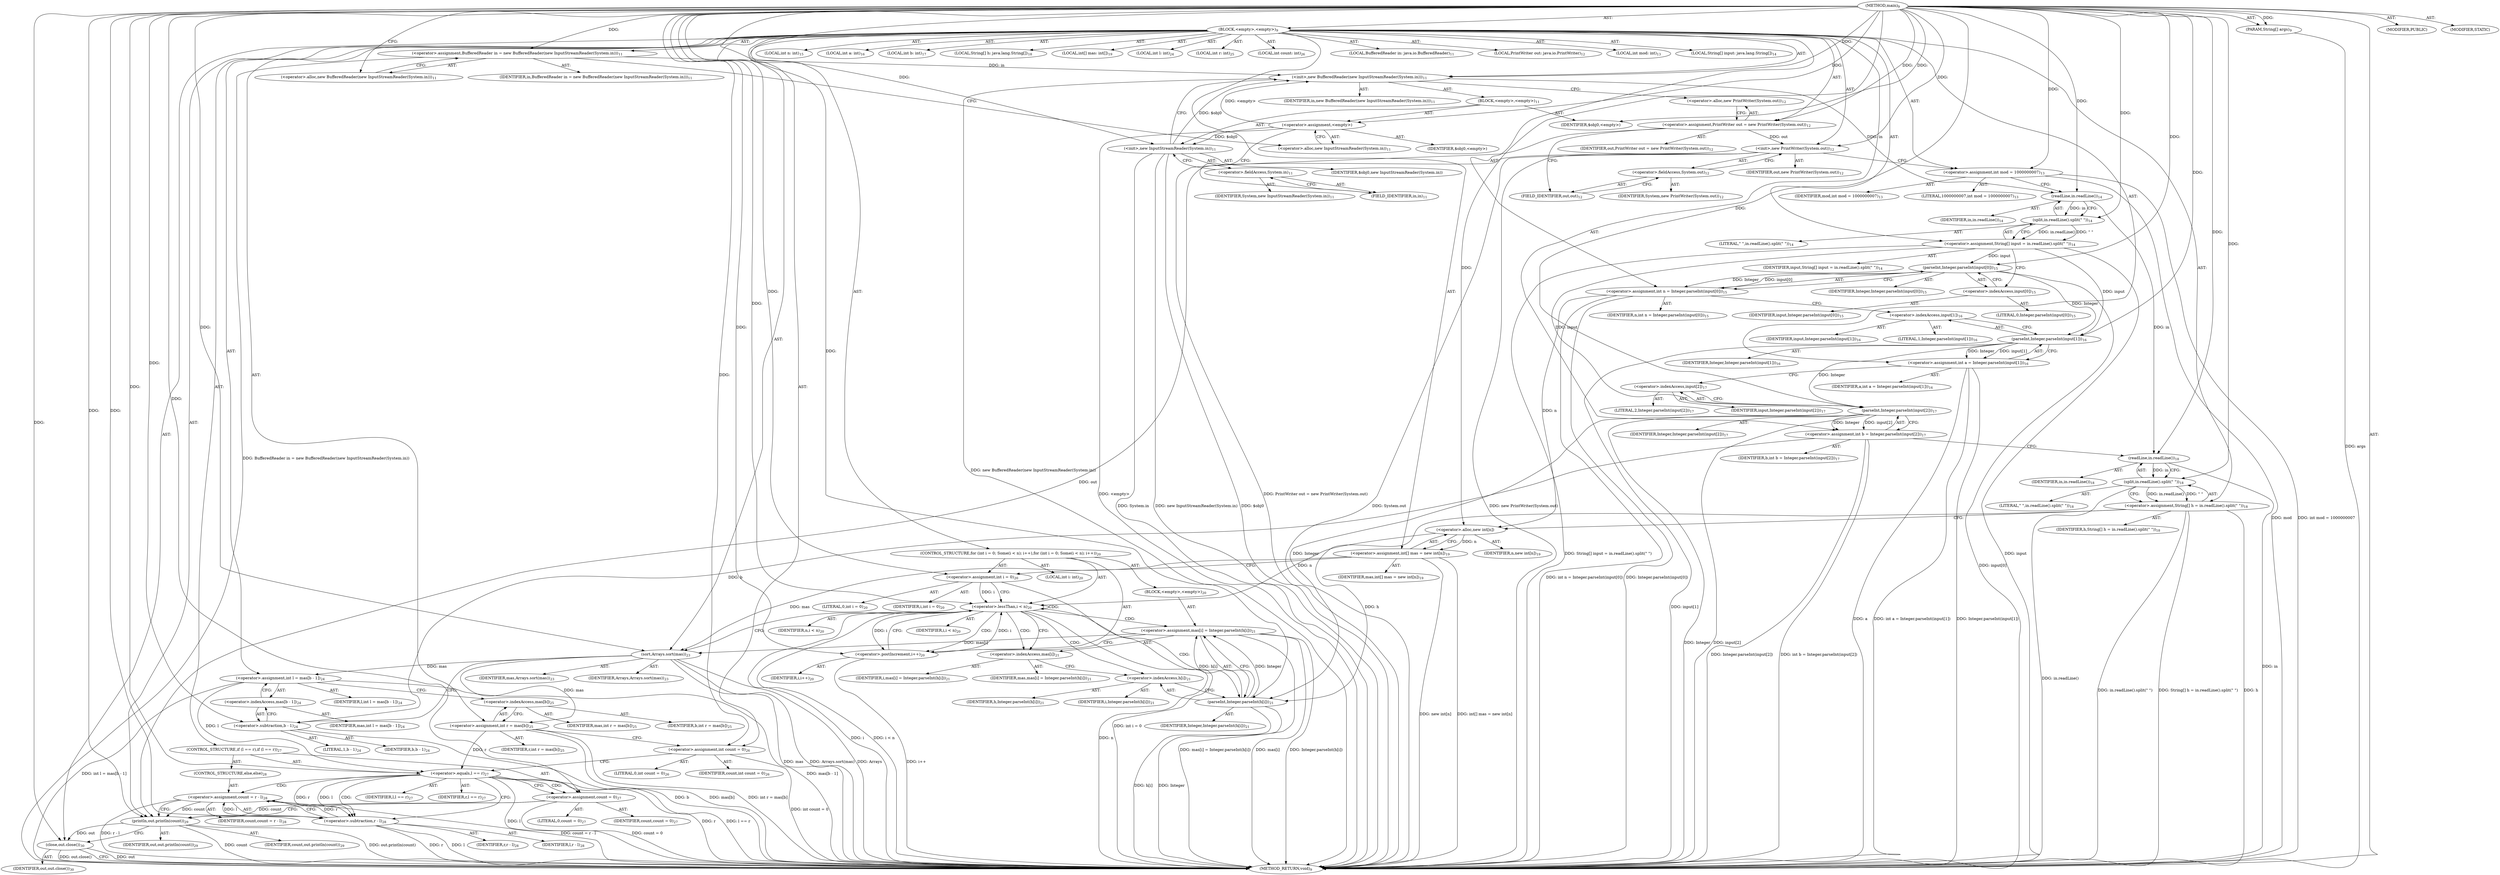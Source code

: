 digraph "main" {  
"21" [label = <(METHOD,main)<SUB>9</SUB>> ]
"22" [label = <(PARAM,String[] args)<SUB>9</SUB>> ]
"23" [label = <(BLOCK,&lt;empty&gt;,&lt;empty&gt;)<SUB>9</SUB>> ]
"4" [label = <(LOCAL,BufferedReader in: java.io.BufferedReader)<SUB>11</SUB>> ]
"24" [label = <(&lt;operator&gt;.assignment,BufferedReader in = new BufferedReader(new InputStreamReader(System.in)))<SUB>11</SUB>> ]
"25" [label = <(IDENTIFIER,in,BufferedReader in = new BufferedReader(new InputStreamReader(System.in)))<SUB>11</SUB>> ]
"26" [label = <(&lt;operator&gt;.alloc,new BufferedReader(new InputStreamReader(System.in)))<SUB>11</SUB>> ]
"27" [label = <(&lt;init&gt;,new BufferedReader(new InputStreamReader(System.in)))<SUB>11</SUB>> ]
"3" [label = <(IDENTIFIER,in,new BufferedReader(new InputStreamReader(System.in)))<SUB>11</SUB>> ]
"28" [label = <(BLOCK,&lt;empty&gt;,&lt;empty&gt;)<SUB>11</SUB>> ]
"29" [label = <(&lt;operator&gt;.assignment,&lt;empty&gt;)> ]
"30" [label = <(IDENTIFIER,$obj0,&lt;empty&gt;)> ]
"31" [label = <(&lt;operator&gt;.alloc,new InputStreamReader(System.in))<SUB>11</SUB>> ]
"32" [label = <(&lt;init&gt;,new InputStreamReader(System.in))<SUB>11</SUB>> ]
"33" [label = <(IDENTIFIER,$obj0,new InputStreamReader(System.in))> ]
"34" [label = <(&lt;operator&gt;.fieldAccess,System.in)<SUB>11</SUB>> ]
"35" [label = <(IDENTIFIER,System,new InputStreamReader(System.in))<SUB>11</SUB>> ]
"36" [label = <(FIELD_IDENTIFIER,in,in)<SUB>11</SUB>> ]
"37" [label = <(IDENTIFIER,$obj0,&lt;empty&gt;)> ]
"6" [label = <(LOCAL,PrintWriter out: java.io.PrintWriter)<SUB>12</SUB>> ]
"38" [label = <(&lt;operator&gt;.assignment,PrintWriter out = new PrintWriter(System.out))<SUB>12</SUB>> ]
"39" [label = <(IDENTIFIER,out,PrintWriter out = new PrintWriter(System.out))<SUB>12</SUB>> ]
"40" [label = <(&lt;operator&gt;.alloc,new PrintWriter(System.out))<SUB>12</SUB>> ]
"41" [label = <(&lt;init&gt;,new PrintWriter(System.out))<SUB>12</SUB>> ]
"5" [label = <(IDENTIFIER,out,new PrintWriter(System.out))<SUB>12</SUB>> ]
"42" [label = <(&lt;operator&gt;.fieldAccess,System.out)<SUB>12</SUB>> ]
"43" [label = <(IDENTIFIER,System,new PrintWriter(System.out))<SUB>12</SUB>> ]
"44" [label = <(FIELD_IDENTIFIER,out,out)<SUB>12</SUB>> ]
"45" [label = <(LOCAL,int mod: int)<SUB>13</SUB>> ]
"46" [label = <(&lt;operator&gt;.assignment,int mod = 1000000007)<SUB>13</SUB>> ]
"47" [label = <(IDENTIFIER,mod,int mod = 1000000007)<SUB>13</SUB>> ]
"48" [label = <(LITERAL,1000000007,int mod = 1000000007)<SUB>13</SUB>> ]
"49" [label = <(LOCAL,String[] input: java.lang.String[])<SUB>14</SUB>> ]
"50" [label = <(&lt;operator&gt;.assignment,String[] input = in.readLine().split(&quot; &quot;))<SUB>14</SUB>> ]
"51" [label = <(IDENTIFIER,input,String[] input = in.readLine().split(&quot; &quot;))<SUB>14</SUB>> ]
"52" [label = <(split,in.readLine().split(&quot; &quot;))<SUB>14</SUB>> ]
"53" [label = <(readLine,in.readLine())<SUB>14</SUB>> ]
"54" [label = <(IDENTIFIER,in,in.readLine())<SUB>14</SUB>> ]
"55" [label = <(LITERAL,&quot; &quot;,in.readLine().split(&quot; &quot;))<SUB>14</SUB>> ]
"56" [label = <(LOCAL,int n: int)<SUB>15</SUB>> ]
"57" [label = <(&lt;operator&gt;.assignment,int n = Integer.parseInt(input[0]))<SUB>15</SUB>> ]
"58" [label = <(IDENTIFIER,n,int n = Integer.parseInt(input[0]))<SUB>15</SUB>> ]
"59" [label = <(parseInt,Integer.parseInt(input[0]))<SUB>15</SUB>> ]
"60" [label = <(IDENTIFIER,Integer,Integer.parseInt(input[0]))<SUB>15</SUB>> ]
"61" [label = <(&lt;operator&gt;.indexAccess,input[0])<SUB>15</SUB>> ]
"62" [label = <(IDENTIFIER,input,Integer.parseInt(input[0]))<SUB>15</SUB>> ]
"63" [label = <(LITERAL,0,Integer.parseInt(input[0]))<SUB>15</SUB>> ]
"64" [label = <(LOCAL,int a: int)<SUB>16</SUB>> ]
"65" [label = <(&lt;operator&gt;.assignment,int a = Integer.parseInt(input[1]))<SUB>16</SUB>> ]
"66" [label = <(IDENTIFIER,a,int a = Integer.parseInt(input[1]))<SUB>16</SUB>> ]
"67" [label = <(parseInt,Integer.parseInt(input[1]))<SUB>16</SUB>> ]
"68" [label = <(IDENTIFIER,Integer,Integer.parseInt(input[1]))<SUB>16</SUB>> ]
"69" [label = <(&lt;operator&gt;.indexAccess,input[1])<SUB>16</SUB>> ]
"70" [label = <(IDENTIFIER,input,Integer.parseInt(input[1]))<SUB>16</SUB>> ]
"71" [label = <(LITERAL,1,Integer.parseInt(input[1]))<SUB>16</SUB>> ]
"72" [label = <(LOCAL,int b: int)<SUB>17</SUB>> ]
"73" [label = <(&lt;operator&gt;.assignment,int b = Integer.parseInt(input[2]))<SUB>17</SUB>> ]
"74" [label = <(IDENTIFIER,b,int b = Integer.parseInt(input[2]))<SUB>17</SUB>> ]
"75" [label = <(parseInt,Integer.parseInt(input[2]))<SUB>17</SUB>> ]
"76" [label = <(IDENTIFIER,Integer,Integer.parseInt(input[2]))<SUB>17</SUB>> ]
"77" [label = <(&lt;operator&gt;.indexAccess,input[2])<SUB>17</SUB>> ]
"78" [label = <(IDENTIFIER,input,Integer.parseInt(input[2]))<SUB>17</SUB>> ]
"79" [label = <(LITERAL,2,Integer.parseInt(input[2]))<SUB>17</SUB>> ]
"80" [label = <(LOCAL,String[] h: java.lang.String[])<SUB>18</SUB>> ]
"81" [label = <(&lt;operator&gt;.assignment,String[] h = in.readLine().split(&quot; &quot;))<SUB>18</SUB>> ]
"82" [label = <(IDENTIFIER,h,String[] h = in.readLine().split(&quot; &quot;))<SUB>18</SUB>> ]
"83" [label = <(split,in.readLine().split(&quot; &quot;))<SUB>18</SUB>> ]
"84" [label = <(readLine,in.readLine())<SUB>18</SUB>> ]
"85" [label = <(IDENTIFIER,in,in.readLine())<SUB>18</SUB>> ]
"86" [label = <(LITERAL,&quot; &quot;,in.readLine().split(&quot; &quot;))<SUB>18</SUB>> ]
"87" [label = <(LOCAL,int[] mas: int[])<SUB>19</SUB>> ]
"88" [label = <(&lt;operator&gt;.assignment,int[] mas = new int[n])<SUB>19</SUB>> ]
"89" [label = <(IDENTIFIER,mas,int[] mas = new int[n])<SUB>19</SUB>> ]
"90" [label = <(&lt;operator&gt;.alloc,new int[n])> ]
"91" [label = <(IDENTIFIER,n,new int[n])<SUB>19</SUB>> ]
"92" [label = <(CONTROL_STRUCTURE,for (int i = 0; Some(i &lt; n); i++),for (int i = 0; Some(i &lt; n); i++))<SUB>20</SUB>> ]
"93" [label = <(LOCAL,int i: int)<SUB>20</SUB>> ]
"94" [label = <(&lt;operator&gt;.assignment,int i = 0)<SUB>20</SUB>> ]
"95" [label = <(IDENTIFIER,i,int i = 0)<SUB>20</SUB>> ]
"96" [label = <(LITERAL,0,int i = 0)<SUB>20</SUB>> ]
"97" [label = <(&lt;operator&gt;.lessThan,i &lt; n)<SUB>20</SUB>> ]
"98" [label = <(IDENTIFIER,i,i &lt; n)<SUB>20</SUB>> ]
"99" [label = <(IDENTIFIER,n,i &lt; n)<SUB>20</SUB>> ]
"100" [label = <(&lt;operator&gt;.postIncrement,i++)<SUB>20</SUB>> ]
"101" [label = <(IDENTIFIER,i,i++)<SUB>20</SUB>> ]
"102" [label = <(BLOCK,&lt;empty&gt;,&lt;empty&gt;)<SUB>20</SUB>> ]
"103" [label = <(&lt;operator&gt;.assignment,mas[i] = Integer.parseInt(h[i]))<SUB>21</SUB>> ]
"104" [label = <(&lt;operator&gt;.indexAccess,mas[i])<SUB>21</SUB>> ]
"105" [label = <(IDENTIFIER,mas,mas[i] = Integer.parseInt(h[i]))<SUB>21</SUB>> ]
"106" [label = <(IDENTIFIER,i,mas[i] = Integer.parseInt(h[i]))<SUB>21</SUB>> ]
"107" [label = <(parseInt,Integer.parseInt(h[i]))<SUB>21</SUB>> ]
"108" [label = <(IDENTIFIER,Integer,Integer.parseInt(h[i]))<SUB>21</SUB>> ]
"109" [label = <(&lt;operator&gt;.indexAccess,h[i])<SUB>21</SUB>> ]
"110" [label = <(IDENTIFIER,h,Integer.parseInt(h[i]))<SUB>21</SUB>> ]
"111" [label = <(IDENTIFIER,i,Integer.parseInt(h[i]))<SUB>21</SUB>> ]
"112" [label = <(sort,Arrays.sort(mas))<SUB>23</SUB>> ]
"113" [label = <(IDENTIFIER,Arrays,Arrays.sort(mas))<SUB>23</SUB>> ]
"114" [label = <(IDENTIFIER,mas,Arrays.sort(mas))<SUB>23</SUB>> ]
"115" [label = <(LOCAL,int l: int)<SUB>24</SUB>> ]
"116" [label = <(&lt;operator&gt;.assignment,int l = mas[b - 1])<SUB>24</SUB>> ]
"117" [label = <(IDENTIFIER,l,int l = mas[b - 1])<SUB>24</SUB>> ]
"118" [label = <(&lt;operator&gt;.indexAccess,mas[b - 1])<SUB>24</SUB>> ]
"119" [label = <(IDENTIFIER,mas,int l = mas[b - 1])<SUB>24</SUB>> ]
"120" [label = <(&lt;operator&gt;.subtraction,b - 1)<SUB>24</SUB>> ]
"121" [label = <(IDENTIFIER,b,b - 1)<SUB>24</SUB>> ]
"122" [label = <(LITERAL,1,b - 1)<SUB>24</SUB>> ]
"123" [label = <(LOCAL,int r: int)<SUB>25</SUB>> ]
"124" [label = <(&lt;operator&gt;.assignment,int r = mas[b])<SUB>25</SUB>> ]
"125" [label = <(IDENTIFIER,r,int r = mas[b])<SUB>25</SUB>> ]
"126" [label = <(&lt;operator&gt;.indexAccess,mas[b])<SUB>25</SUB>> ]
"127" [label = <(IDENTIFIER,mas,int r = mas[b])<SUB>25</SUB>> ]
"128" [label = <(IDENTIFIER,b,int r = mas[b])<SUB>25</SUB>> ]
"129" [label = <(LOCAL,int count: int)<SUB>26</SUB>> ]
"130" [label = <(&lt;operator&gt;.assignment,int count = 0)<SUB>26</SUB>> ]
"131" [label = <(IDENTIFIER,count,int count = 0)<SUB>26</SUB>> ]
"132" [label = <(LITERAL,0,int count = 0)<SUB>26</SUB>> ]
"133" [label = <(CONTROL_STRUCTURE,if (l == r),if (l == r))<SUB>27</SUB>> ]
"134" [label = <(&lt;operator&gt;.equals,l == r)<SUB>27</SUB>> ]
"135" [label = <(IDENTIFIER,l,l == r)<SUB>27</SUB>> ]
"136" [label = <(IDENTIFIER,r,l == r)<SUB>27</SUB>> ]
"137" [label = <(&lt;operator&gt;.assignment,count = 0)<SUB>27</SUB>> ]
"138" [label = <(IDENTIFIER,count,count = 0)<SUB>27</SUB>> ]
"139" [label = <(LITERAL,0,count = 0)<SUB>27</SUB>> ]
"140" [label = <(CONTROL_STRUCTURE,else,else)<SUB>28</SUB>> ]
"141" [label = <(&lt;operator&gt;.assignment,count = r - l)<SUB>28</SUB>> ]
"142" [label = <(IDENTIFIER,count,count = r - l)<SUB>28</SUB>> ]
"143" [label = <(&lt;operator&gt;.subtraction,r - l)<SUB>28</SUB>> ]
"144" [label = <(IDENTIFIER,r,r - l)<SUB>28</SUB>> ]
"145" [label = <(IDENTIFIER,l,r - l)<SUB>28</SUB>> ]
"146" [label = <(println,out.println(count))<SUB>29</SUB>> ]
"147" [label = <(IDENTIFIER,out,out.println(count))<SUB>29</SUB>> ]
"148" [label = <(IDENTIFIER,count,out.println(count))<SUB>29</SUB>> ]
"149" [label = <(close,out.close())<SUB>30</SUB>> ]
"150" [label = <(IDENTIFIER,out,out.close())<SUB>30</SUB>> ]
"151" [label = <(MODIFIER,PUBLIC)> ]
"152" [label = <(MODIFIER,STATIC)> ]
"153" [label = <(METHOD_RETURN,void)<SUB>9</SUB>> ]
  "21" -> "22"  [ label = "AST: "] 
  "21" -> "23"  [ label = "AST: "] 
  "21" -> "151"  [ label = "AST: "] 
  "21" -> "152"  [ label = "AST: "] 
  "21" -> "153"  [ label = "AST: "] 
  "23" -> "4"  [ label = "AST: "] 
  "23" -> "24"  [ label = "AST: "] 
  "23" -> "27"  [ label = "AST: "] 
  "23" -> "6"  [ label = "AST: "] 
  "23" -> "38"  [ label = "AST: "] 
  "23" -> "41"  [ label = "AST: "] 
  "23" -> "45"  [ label = "AST: "] 
  "23" -> "46"  [ label = "AST: "] 
  "23" -> "49"  [ label = "AST: "] 
  "23" -> "50"  [ label = "AST: "] 
  "23" -> "56"  [ label = "AST: "] 
  "23" -> "57"  [ label = "AST: "] 
  "23" -> "64"  [ label = "AST: "] 
  "23" -> "65"  [ label = "AST: "] 
  "23" -> "72"  [ label = "AST: "] 
  "23" -> "73"  [ label = "AST: "] 
  "23" -> "80"  [ label = "AST: "] 
  "23" -> "81"  [ label = "AST: "] 
  "23" -> "87"  [ label = "AST: "] 
  "23" -> "88"  [ label = "AST: "] 
  "23" -> "92"  [ label = "AST: "] 
  "23" -> "112"  [ label = "AST: "] 
  "23" -> "115"  [ label = "AST: "] 
  "23" -> "116"  [ label = "AST: "] 
  "23" -> "123"  [ label = "AST: "] 
  "23" -> "124"  [ label = "AST: "] 
  "23" -> "129"  [ label = "AST: "] 
  "23" -> "130"  [ label = "AST: "] 
  "23" -> "133"  [ label = "AST: "] 
  "23" -> "146"  [ label = "AST: "] 
  "23" -> "149"  [ label = "AST: "] 
  "24" -> "25"  [ label = "AST: "] 
  "24" -> "26"  [ label = "AST: "] 
  "27" -> "3"  [ label = "AST: "] 
  "27" -> "28"  [ label = "AST: "] 
  "28" -> "29"  [ label = "AST: "] 
  "28" -> "32"  [ label = "AST: "] 
  "28" -> "37"  [ label = "AST: "] 
  "29" -> "30"  [ label = "AST: "] 
  "29" -> "31"  [ label = "AST: "] 
  "32" -> "33"  [ label = "AST: "] 
  "32" -> "34"  [ label = "AST: "] 
  "34" -> "35"  [ label = "AST: "] 
  "34" -> "36"  [ label = "AST: "] 
  "38" -> "39"  [ label = "AST: "] 
  "38" -> "40"  [ label = "AST: "] 
  "41" -> "5"  [ label = "AST: "] 
  "41" -> "42"  [ label = "AST: "] 
  "42" -> "43"  [ label = "AST: "] 
  "42" -> "44"  [ label = "AST: "] 
  "46" -> "47"  [ label = "AST: "] 
  "46" -> "48"  [ label = "AST: "] 
  "50" -> "51"  [ label = "AST: "] 
  "50" -> "52"  [ label = "AST: "] 
  "52" -> "53"  [ label = "AST: "] 
  "52" -> "55"  [ label = "AST: "] 
  "53" -> "54"  [ label = "AST: "] 
  "57" -> "58"  [ label = "AST: "] 
  "57" -> "59"  [ label = "AST: "] 
  "59" -> "60"  [ label = "AST: "] 
  "59" -> "61"  [ label = "AST: "] 
  "61" -> "62"  [ label = "AST: "] 
  "61" -> "63"  [ label = "AST: "] 
  "65" -> "66"  [ label = "AST: "] 
  "65" -> "67"  [ label = "AST: "] 
  "67" -> "68"  [ label = "AST: "] 
  "67" -> "69"  [ label = "AST: "] 
  "69" -> "70"  [ label = "AST: "] 
  "69" -> "71"  [ label = "AST: "] 
  "73" -> "74"  [ label = "AST: "] 
  "73" -> "75"  [ label = "AST: "] 
  "75" -> "76"  [ label = "AST: "] 
  "75" -> "77"  [ label = "AST: "] 
  "77" -> "78"  [ label = "AST: "] 
  "77" -> "79"  [ label = "AST: "] 
  "81" -> "82"  [ label = "AST: "] 
  "81" -> "83"  [ label = "AST: "] 
  "83" -> "84"  [ label = "AST: "] 
  "83" -> "86"  [ label = "AST: "] 
  "84" -> "85"  [ label = "AST: "] 
  "88" -> "89"  [ label = "AST: "] 
  "88" -> "90"  [ label = "AST: "] 
  "90" -> "91"  [ label = "AST: "] 
  "92" -> "93"  [ label = "AST: "] 
  "92" -> "94"  [ label = "AST: "] 
  "92" -> "97"  [ label = "AST: "] 
  "92" -> "100"  [ label = "AST: "] 
  "92" -> "102"  [ label = "AST: "] 
  "94" -> "95"  [ label = "AST: "] 
  "94" -> "96"  [ label = "AST: "] 
  "97" -> "98"  [ label = "AST: "] 
  "97" -> "99"  [ label = "AST: "] 
  "100" -> "101"  [ label = "AST: "] 
  "102" -> "103"  [ label = "AST: "] 
  "103" -> "104"  [ label = "AST: "] 
  "103" -> "107"  [ label = "AST: "] 
  "104" -> "105"  [ label = "AST: "] 
  "104" -> "106"  [ label = "AST: "] 
  "107" -> "108"  [ label = "AST: "] 
  "107" -> "109"  [ label = "AST: "] 
  "109" -> "110"  [ label = "AST: "] 
  "109" -> "111"  [ label = "AST: "] 
  "112" -> "113"  [ label = "AST: "] 
  "112" -> "114"  [ label = "AST: "] 
  "116" -> "117"  [ label = "AST: "] 
  "116" -> "118"  [ label = "AST: "] 
  "118" -> "119"  [ label = "AST: "] 
  "118" -> "120"  [ label = "AST: "] 
  "120" -> "121"  [ label = "AST: "] 
  "120" -> "122"  [ label = "AST: "] 
  "124" -> "125"  [ label = "AST: "] 
  "124" -> "126"  [ label = "AST: "] 
  "126" -> "127"  [ label = "AST: "] 
  "126" -> "128"  [ label = "AST: "] 
  "130" -> "131"  [ label = "AST: "] 
  "130" -> "132"  [ label = "AST: "] 
  "133" -> "134"  [ label = "AST: "] 
  "133" -> "137"  [ label = "AST: "] 
  "133" -> "140"  [ label = "AST: "] 
  "134" -> "135"  [ label = "AST: "] 
  "134" -> "136"  [ label = "AST: "] 
  "137" -> "138"  [ label = "AST: "] 
  "137" -> "139"  [ label = "AST: "] 
  "140" -> "141"  [ label = "AST: "] 
  "141" -> "142"  [ label = "AST: "] 
  "141" -> "143"  [ label = "AST: "] 
  "143" -> "144"  [ label = "AST: "] 
  "143" -> "145"  [ label = "AST: "] 
  "146" -> "147"  [ label = "AST: "] 
  "146" -> "148"  [ label = "AST: "] 
  "149" -> "150"  [ label = "AST: "] 
  "24" -> "31"  [ label = "CFG: "] 
  "27" -> "40"  [ label = "CFG: "] 
  "38" -> "44"  [ label = "CFG: "] 
  "41" -> "46"  [ label = "CFG: "] 
  "46" -> "53"  [ label = "CFG: "] 
  "50" -> "61"  [ label = "CFG: "] 
  "57" -> "69"  [ label = "CFG: "] 
  "65" -> "77"  [ label = "CFG: "] 
  "73" -> "84"  [ label = "CFG: "] 
  "81" -> "90"  [ label = "CFG: "] 
  "88" -> "94"  [ label = "CFG: "] 
  "112" -> "120"  [ label = "CFG: "] 
  "116" -> "126"  [ label = "CFG: "] 
  "124" -> "130"  [ label = "CFG: "] 
  "130" -> "134"  [ label = "CFG: "] 
  "146" -> "149"  [ label = "CFG: "] 
  "149" -> "153"  [ label = "CFG: "] 
  "26" -> "24"  [ label = "CFG: "] 
  "40" -> "38"  [ label = "CFG: "] 
  "42" -> "41"  [ label = "CFG: "] 
  "52" -> "50"  [ label = "CFG: "] 
  "59" -> "57"  [ label = "CFG: "] 
  "67" -> "65"  [ label = "CFG: "] 
  "75" -> "73"  [ label = "CFG: "] 
  "83" -> "81"  [ label = "CFG: "] 
  "90" -> "88"  [ label = "CFG: "] 
  "94" -> "97"  [ label = "CFG: "] 
  "97" -> "104"  [ label = "CFG: "] 
  "97" -> "112"  [ label = "CFG: "] 
  "100" -> "97"  [ label = "CFG: "] 
  "118" -> "116"  [ label = "CFG: "] 
  "126" -> "124"  [ label = "CFG: "] 
  "134" -> "137"  [ label = "CFG: "] 
  "134" -> "143"  [ label = "CFG: "] 
  "137" -> "146"  [ label = "CFG: "] 
  "29" -> "36"  [ label = "CFG: "] 
  "32" -> "27"  [ label = "CFG: "] 
  "44" -> "42"  [ label = "CFG: "] 
  "53" -> "52"  [ label = "CFG: "] 
  "61" -> "59"  [ label = "CFG: "] 
  "69" -> "67"  [ label = "CFG: "] 
  "77" -> "75"  [ label = "CFG: "] 
  "84" -> "83"  [ label = "CFG: "] 
  "103" -> "100"  [ label = "CFG: "] 
  "120" -> "118"  [ label = "CFG: "] 
  "141" -> "146"  [ label = "CFG: "] 
  "31" -> "29"  [ label = "CFG: "] 
  "34" -> "32"  [ label = "CFG: "] 
  "104" -> "109"  [ label = "CFG: "] 
  "107" -> "103"  [ label = "CFG: "] 
  "143" -> "141"  [ label = "CFG: "] 
  "36" -> "34"  [ label = "CFG: "] 
  "109" -> "107"  [ label = "CFG: "] 
  "21" -> "26"  [ label = "CFG: "] 
  "22" -> "153"  [ label = "DDG: args"] 
  "24" -> "153"  [ label = "DDG: BufferedReader in = new BufferedReader(new InputStreamReader(System.in))"] 
  "29" -> "153"  [ label = "DDG: &lt;empty&gt;"] 
  "32" -> "153"  [ label = "DDG: $obj0"] 
  "32" -> "153"  [ label = "DDG: System.in"] 
  "32" -> "153"  [ label = "DDG: new InputStreamReader(System.in)"] 
  "27" -> "153"  [ label = "DDG: new BufferedReader(new InputStreamReader(System.in))"] 
  "38" -> "153"  [ label = "DDG: PrintWriter out = new PrintWriter(System.out)"] 
  "41" -> "153"  [ label = "DDG: System.out"] 
  "41" -> "153"  [ label = "DDG: new PrintWriter(System.out)"] 
  "46" -> "153"  [ label = "DDG: mod"] 
  "46" -> "153"  [ label = "DDG: int mod = 1000000007"] 
  "50" -> "153"  [ label = "DDG: input"] 
  "50" -> "153"  [ label = "DDG: String[] input = in.readLine().split(&quot; &quot;)"] 
  "59" -> "153"  [ label = "DDG: input[0]"] 
  "57" -> "153"  [ label = "DDG: Integer.parseInt(input[0])"] 
  "57" -> "153"  [ label = "DDG: int n = Integer.parseInt(input[0])"] 
  "65" -> "153"  [ label = "DDG: a"] 
  "67" -> "153"  [ label = "DDG: input[1]"] 
  "65" -> "153"  [ label = "DDG: Integer.parseInt(input[1])"] 
  "65" -> "153"  [ label = "DDG: int a = Integer.parseInt(input[1])"] 
  "75" -> "153"  [ label = "DDG: Integer"] 
  "75" -> "153"  [ label = "DDG: input[2]"] 
  "73" -> "153"  [ label = "DDG: Integer.parseInt(input[2])"] 
  "73" -> "153"  [ label = "DDG: int b = Integer.parseInt(input[2])"] 
  "81" -> "153"  [ label = "DDG: h"] 
  "84" -> "153"  [ label = "DDG: in"] 
  "83" -> "153"  [ label = "DDG: in.readLine()"] 
  "81" -> "153"  [ label = "DDG: in.readLine().split(&quot; &quot;)"] 
  "81" -> "153"  [ label = "DDG: String[] h = in.readLine().split(&quot; &quot;)"] 
  "88" -> "153"  [ label = "DDG: new int[n]"] 
  "88" -> "153"  [ label = "DDG: int[] mas = new int[n]"] 
  "94" -> "153"  [ label = "DDG: int i = 0"] 
  "97" -> "153"  [ label = "DDG: i"] 
  "97" -> "153"  [ label = "DDG: n"] 
  "97" -> "153"  [ label = "DDG: i &lt; n"] 
  "112" -> "153"  [ label = "DDG: mas"] 
  "112" -> "153"  [ label = "DDG: Arrays.sort(mas)"] 
  "120" -> "153"  [ label = "DDG: b"] 
  "116" -> "153"  [ label = "DDG: mas[b - 1]"] 
  "116" -> "153"  [ label = "DDG: int l = mas[b - 1]"] 
  "124" -> "153"  [ label = "DDG: mas[b]"] 
  "124" -> "153"  [ label = "DDG: int r = mas[b]"] 
  "130" -> "153"  [ label = "DDG: int count = 0"] 
  "134" -> "153"  [ label = "DDG: l"] 
  "134" -> "153"  [ label = "DDG: r"] 
  "134" -> "153"  [ label = "DDG: l == r"] 
  "143" -> "153"  [ label = "DDG: r"] 
  "143" -> "153"  [ label = "DDG: l"] 
  "141" -> "153"  [ label = "DDG: r - l"] 
  "141" -> "153"  [ label = "DDG: count = r - l"] 
  "137" -> "153"  [ label = "DDG: count = 0"] 
  "146" -> "153"  [ label = "DDG: count"] 
  "146" -> "153"  [ label = "DDG: out.println(count)"] 
  "149" -> "153"  [ label = "DDG: out"] 
  "149" -> "153"  [ label = "DDG: out.close()"] 
  "103" -> "153"  [ label = "DDG: mas[i]"] 
  "107" -> "153"  [ label = "DDG: Integer"] 
  "107" -> "153"  [ label = "DDG: h[i]"] 
  "103" -> "153"  [ label = "DDG: Integer.parseInt(h[i])"] 
  "103" -> "153"  [ label = "DDG: mas[i] = Integer.parseInt(h[i])"] 
  "100" -> "153"  [ label = "DDG: i++"] 
  "112" -> "153"  [ label = "DDG: Arrays"] 
  "21" -> "22"  [ label = "DDG: "] 
  "21" -> "24"  [ label = "DDG: "] 
  "21" -> "38"  [ label = "DDG: "] 
  "21" -> "46"  [ label = "DDG: "] 
  "52" -> "50"  [ label = "DDG: in.readLine()"] 
  "52" -> "50"  [ label = "DDG: &quot; &quot;"] 
  "59" -> "57"  [ label = "DDG: Integer"] 
  "59" -> "57"  [ label = "DDG: input[0]"] 
  "67" -> "65"  [ label = "DDG: Integer"] 
  "67" -> "65"  [ label = "DDG: input[1]"] 
  "75" -> "73"  [ label = "DDG: Integer"] 
  "75" -> "73"  [ label = "DDG: input[2]"] 
  "83" -> "81"  [ label = "DDG: in.readLine()"] 
  "83" -> "81"  [ label = "DDG: &quot; &quot;"] 
  "90" -> "88"  [ label = "DDG: n"] 
  "112" -> "116"  [ label = "DDG: mas"] 
  "112" -> "124"  [ label = "DDG: mas"] 
  "21" -> "130"  [ label = "DDG: "] 
  "24" -> "27"  [ label = "DDG: in"] 
  "21" -> "27"  [ label = "DDG: "] 
  "29" -> "27"  [ label = "DDG: &lt;empty&gt;"] 
  "32" -> "27"  [ label = "DDG: $obj0"] 
  "38" -> "41"  [ label = "DDG: out"] 
  "21" -> "41"  [ label = "DDG: "] 
  "21" -> "94"  [ label = "DDG: "] 
  "21" -> "112"  [ label = "DDG: "] 
  "88" -> "112"  [ label = "DDG: mas"] 
  "103" -> "112"  [ label = "DDG: mas[i]"] 
  "21" -> "137"  [ label = "DDG: "] 
  "41" -> "146"  [ label = "DDG: out"] 
  "21" -> "146"  [ label = "DDG: "] 
  "141" -> "146"  [ label = "DDG: count"] 
  "137" -> "146"  [ label = "DDG: count"] 
  "146" -> "149"  [ label = "DDG: out"] 
  "21" -> "149"  [ label = "DDG: "] 
  "21" -> "29"  [ label = "DDG: "] 
  "21" -> "37"  [ label = "DDG: "] 
  "53" -> "52"  [ label = "DDG: in"] 
  "21" -> "52"  [ label = "DDG: "] 
  "21" -> "59"  [ label = "DDG: "] 
  "50" -> "59"  [ label = "DDG: input"] 
  "59" -> "67"  [ label = "DDG: Integer"] 
  "21" -> "67"  [ label = "DDG: "] 
  "50" -> "67"  [ label = "DDG: input"] 
  "67" -> "75"  [ label = "DDG: Integer"] 
  "21" -> "75"  [ label = "DDG: "] 
  "50" -> "75"  [ label = "DDG: input"] 
  "84" -> "83"  [ label = "DDG: in"] 
  "21" -> "83"  [ label = "DDG: "] 
  "57" -> "90"  [ label = "DDG: n"] 
  "21" -> "90"  [ label = "DDG: "] 
  "94" -> "97"  [ label = "DDG: i"] 
  "100" -> "97"  [ label = "DDG: i"] 
  "21" -> "97"  [ label = "DDG: "] 
  "90" -> "97"  [ label = "DDG: n"] 
  "97" -> "100"  [ label = "DDG: i"] 
  "21" -> "100"  [ label = "DDG: "] 
  "107" -> "103"  [ label = "DDG: Integer"] 
  "107" -> "103"  [ label = "DDG: h[i]"] 
  "116" -> "134"  [ label = "DDG: l"] 
  "21" -> "134"  [ label = "DDG: "] 
  "124" -> "134"  [ label = "DDG: r"] 
  "143" -> "141"  [ label = "DDG: r"] 
  "143" -> "141"  [ label = "DDG: l"] 
  "29" -> "32"  [ label = "DDG: $obj0"] 
  "21" -> "32"  [ label = "DDG: "] 
  "27" -> "53"  [ label = "DDG: in"] 
  "21" -> "53"  [ label = "DDG: "] 
  "53" -> "84"  [ label = "DDG: in"] 
  "21" -> "84"  [ label = "DDG: "] 
  "73" -> "120"  [ label = "DDG: b"] 
  "21" -> "120"  [ label = "DDG: "] 
  "75" -> "107"  [ label = "DDG: Integer"] 
  "21" -> "107"  [ label = "DDG: "] 
  "81" -> "107"  [ label = "DDG: h"] 
  "134" -> "143"  [ label = "DDG: r"] 
  "21" -> "143"  [ label = "DDG: "] 
  "134" -> "143"  [ label = "DDG: l"] 
  "97" -> "107"  [ label = "CDG: "] 
  "97" -> "97"  [ label = "CDG: "] 
  "97" -> "100"  [ label = "CDG: "] 
  "97" -> "103"  [ label = "CDG: "] 
  "97" -> "104"  [ label = "CDG: "] 
  "97" -> "109"  [ label = "CDG: "] 
  "134" -> "141"  [ label = "CDG: "] 
  "134" -> "143"  [ label = "CDG: "] 
  "134" -> "137"  [ label = "CDG: "] 
}
